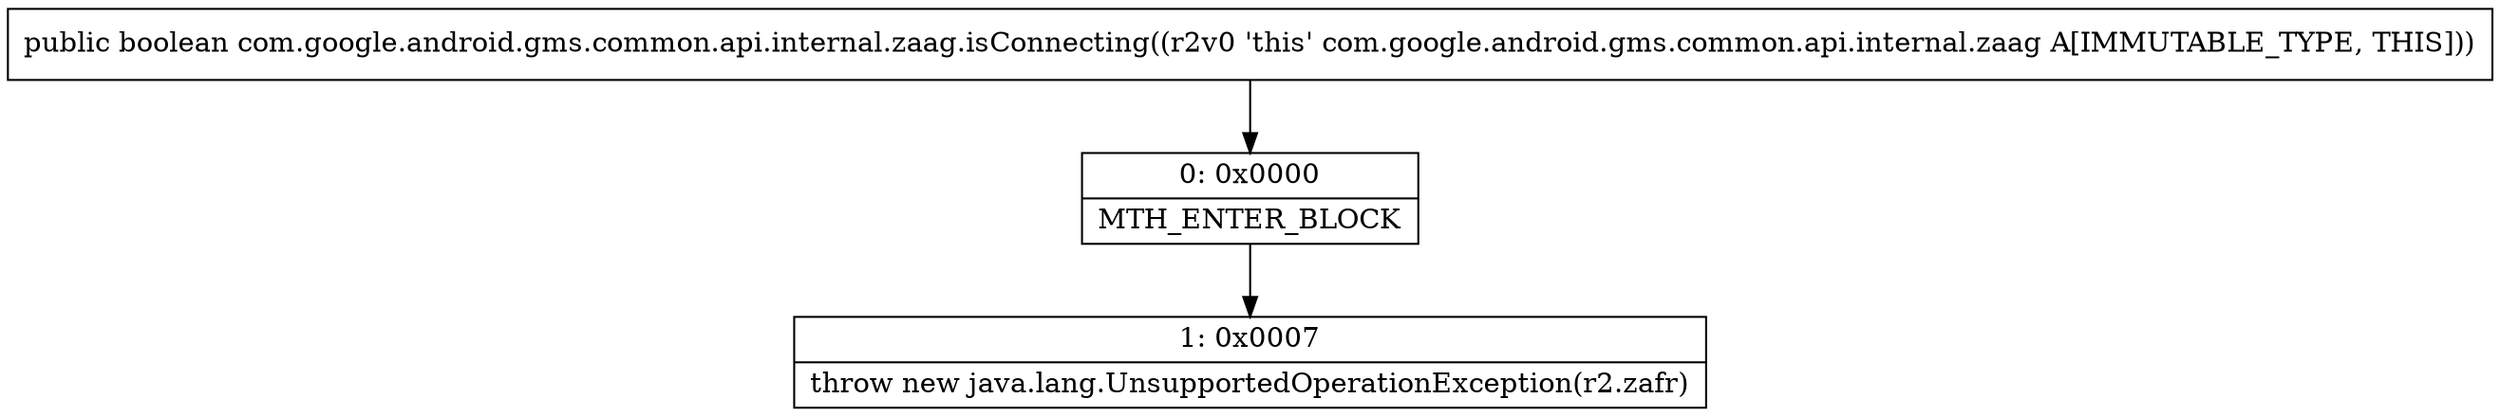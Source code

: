 digraph "CFG forcom.google.android.gms.common.api.internal.zaag.isConnecting()Z" {
Node_0 [shape=record,label="{0\:\ 0x0000|MTH_ENTER_BLOCK\l}"];
Node_1 [shape=record,label="{1\:\ 0x0007|throw new java.lang.UnsupportedOperationException(r2.zafr)\l}"];
MethodNode[shape=record,label="{public boolean com.google.android.gms.common.api.internal.zaag.isConnecting((r2v0 'this' com.google.android.gms.common.api.internal.zaag A[IMMUTABLE_TYPE, THIS])) }"];
MethodNode -> Node_0;
Node_0 -> Node_1;
}

